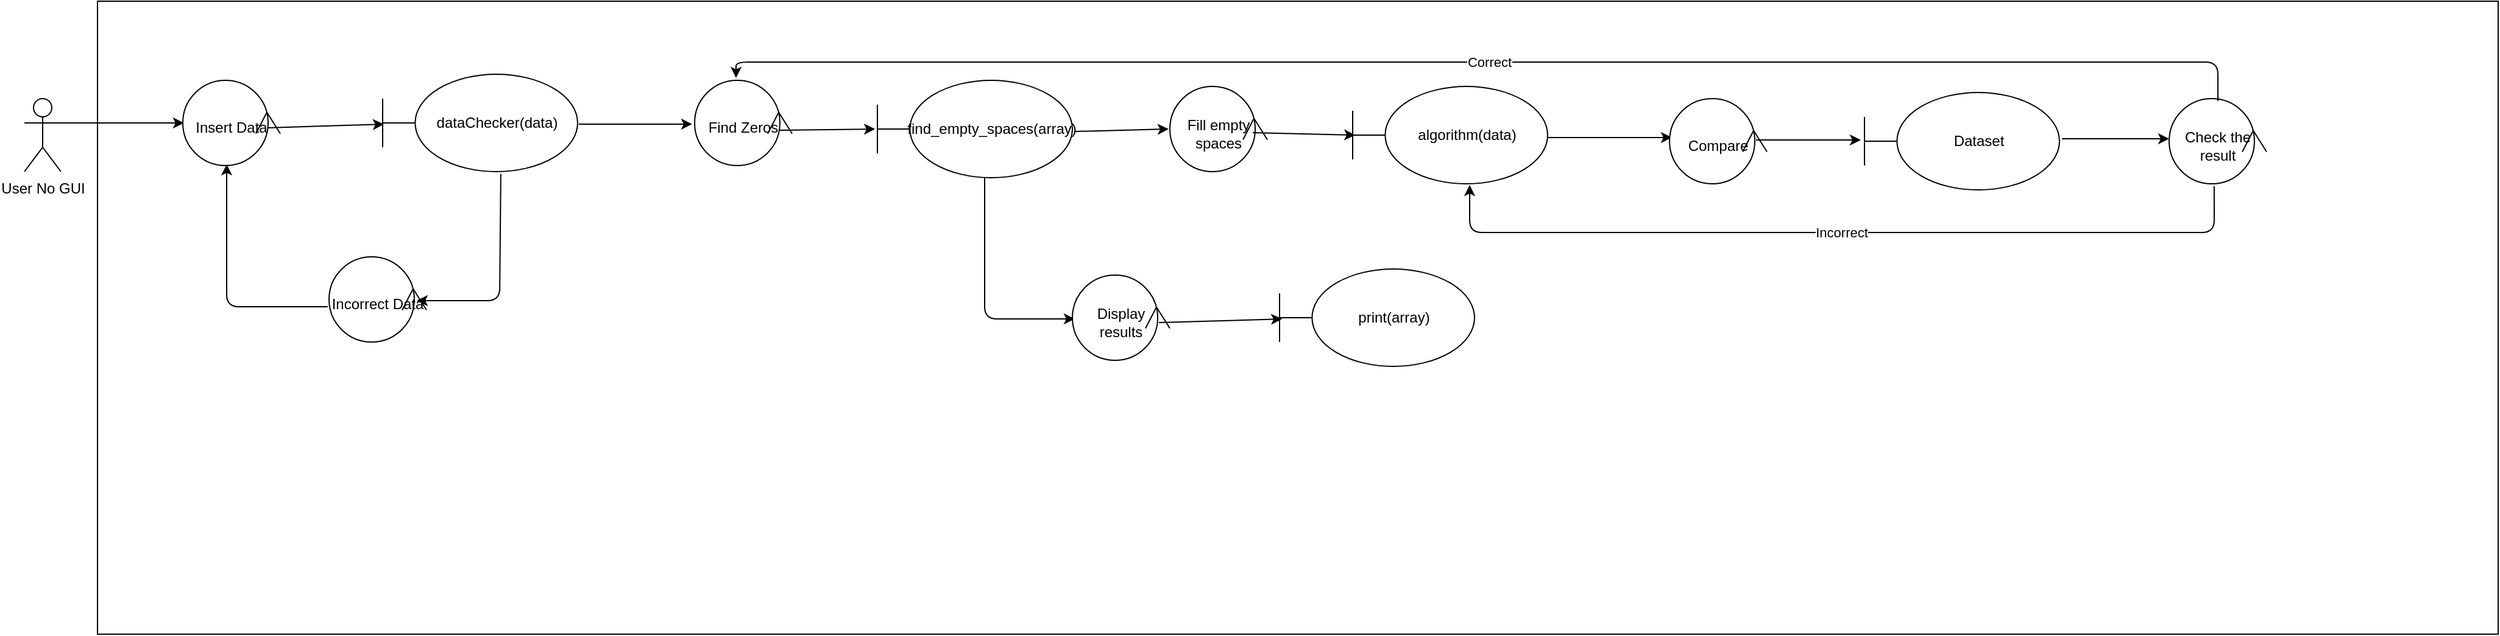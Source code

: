 <mxfile version="14.1.1" type="github">
  <diagram id="gI8m6C9c187NHEWIORXg" name="Page-1">
    <mxGraphModel dx="1422" dy="740" grid="1" gridSize="10" guides="1" tooltips="1" connect="1" arrows="1" fold="1" page="1" pageScale="1" pageWidth="827" pageHeight="1169" math="0" shadow="0">
      <root>
        <mxCell id="0" />
        <mxCell id="1" parent="0" />
        <mxCell id="W0wIh-QrFydrwNOZ_83b-1" value="User No GUI" style="shape=umlActor;verticalLabelPosition=bottom;verticalAlign=top;html=1;outlineConnect=0;" vertex="1" parent="1">
          <mxGeometry x="40" y="120" width="30" height="60" as="geometry" />
        </mxCell>
        <mxCell id="W0wIh-QrFydrwNOZ_83b-3" value="" style="endArrow=classic;html=1;" edge="1" parent="1" source="W0wIh-QrFydrwNOZ_83b-2">
          <mxGeometry width="50" height="50" relative="1" as="geometry">
            <mxPoint x="390" y="390" as="sourcePoint" />
            <mxPoint x="440" y="340" as="targetPoint" />
          </mxGeometry>
        </mxCell>
        <mxCell id="W0wIh-QrFydrwNOZ_83b-2" value="" style="rounded=0;whiteSpace=wrap;html=1;" vertex="1" parent="1">
          <mxGeometry x="100" y="40" width="1970" height="520" as="geometry" />
        </mxCell>
        <mxCell id="W0wIh-QrFydrwNOZ_83b-4" value="" style="endArrow=classic;html=1;exitX=1;exitY=0.333;exitDx=0;exitDy=0;exitPerimeter=0;entryX=0.5;entryY=0.988;entryDx=0;entryDy=0;entryPerimeter=0;" edge="1" parent="1" source="W0wIh-QrFydrwNOZ_83b-1" target="W0wIh-QrFydrwNOZ_83b-8">
          <mxGeometry width="50" height="50" relative="1" as="geometry">
            <mxPoint x="390" y="390" as="sourcePoint" />
            <mxPoint x="440" y="340" as="targetPoint" />
          </mxGeometry>
        </mxCell>
        <mxCell id="W0wIh-QrFydrwNOZ_83b-6" value="dataChecker(data)" style="shape=umlBoundary;whiteSpace=wrap;html=1;" vertex="1" parent="1">
          <mxGeometry x="334" y="100" width="160" height="80" as="geometry" />
        </mxCell>
        <mxCell id="W0wIh-QrFydrwNOZ_83b-8" value="Insert Data" style="ellipse;shape=umlControl;whiteSpace=wrap;html=1;direction=south;" vertex="1" parent="1">
          <mxGeometry x="170" y="105" width="80" height="70" as="geometry" />
        </mxCell>
        <mxCell id="W0wIh-QrFydrwNOZ_83b-9" value="" style="endArrow=classic;html=1;exitX=0.557;exitY=0.125;exitDx=0;exitDy=0;exitPerimeter=0;entryX=0.006;entryY=0.513;entryDx=0;entryDy=0;entryPerimeter=0;" edge="1" parent="1" source="W0wIh-QrFydrwNOZ_83b-8" target="W0wIh-QrFydrwNOZ_83b-6">
          <mxGeometry width="50" height="50" relative="1" as="geometry">
            <mxPoint x="330" y="220" as="sourcePoint" />
            <mxPoint x="450.96" y="220" as="targetPoint" />
          </mxGeometry>
        </mxCell>
        <mxCell id="W0wIh-QrFydrwNOZ_83b-10" value="" style="endArrow=classic;html=1;exitX=1.006;exitY=0.513;exitDx=0;exitDy=0;exitPerimeter=0;entryX=0.514;entryY=1.025;entryDx=0;entryDy=0;entryPerimeter=0;" edge="1" parent="1" source="W0wIh-QrFydrwNOZ_83b-6">
          <mxGeometry width="50" height="50" relative="1" as="geometry">
            <mxPoint x="660" y="170" as="sourcePoint" />
            <mxPoint x="588" y="140.98" as="targetPoint" />
          </mxGeometry>
        </mxCell>
        <mxCell id="W0wIh-QrFydrwNOZ_83b-12" value="Find Zeros" style="ellipse;shape=umlControl;whiteSpace=wrap;html=1;direction=south;" vertex="1" parent="1">
          <mxGeometry x="590" y="105" width="80" height="70" as="geometry" />
        </mxCell>
        <mxCell id="W0wIh-QrFydrwNOZ_83b-13" value="Dataset" style="shape=umlBoundary;whiteSpace=wrap;html=1;" vertex="1" parent="1">
          <mxGeometry x="1550" y="115" width="160" height="80" as="geometry" />
        </mxCell>
        <mxCell id="W0wIh-QrFydrwNOZ_83b-14" value="" style="endArrow=classic;html=1;exitX=0.606;exitY=1.025;exitDx=0;exitDy=0;exitPerimeter=0;entryX=0.514;entryY=0.1;entryDx=0;entryDy=0;entryPerimeter=0;" edge="1" parent="1" source="W0wIh-QrFydrwNOZ_83b-6" target="W0wIh-QrFydrwNOZ_83b-15">
          <mxGeometry width="50" height="50" relative="1" as="geometry">
            <mxPoint x="488.48" y="210.06" as="sourcePoint" />
            <mxPoint x="582" y="210" as="targetPoint" />
            <Array as="points">
              <mxPoint x="430" y="286" />
            </Array>
          </mxGeometry>
        </mxCell>
        <mxCell id="W0wIh-QrFydrwNOZ_83b-15" value="Incorrect Data" style="ellipse;shape=umlControl;whiteSpace=wrap;html=1;direction=south;" vertex="1" parent="1">
          <mxGeometry x="290" y="250" width="80" height="70" as="geometry" />
        </mxCell>
        <mxCell id="W0wIh-QrFydrwNOZ_83b-16" value="" style="endArrow=classic;html=1;exitX=0.586;exitY=1.013;exitDx=0;exitDy=0;exitPerimeter=0;entryX=0.986;entryY=0.55;entryDx=0;entryDy=0;entryPerimeter=0;" edge="1" parent="1" source="W0wIh-QrFydrwNOZ_83b-15" target="W0wIh-QrFydrwNOZ_83b-8">
          <mxGeometry width="50" height="50" relative="1" as="geometry">
            <mxPoint x="218.96" y="270" as="sourcePoint" />
            <mxPoint x="150" y="373.98" as="targetPoint" />
            <Array as="points">
              <mxPoint x="206" y="291" />
            </Array>
          </mxGeometry>
        </mxCell>
        <mxCell id="W0wIh-QrFydrwNOZ_83b-19" value="find_empty_spaces(array)" style="shape=umlBoundary;whiteSpace=wrap;html=1;" vertex="1" parent="1">
          <mxGeometry x="740" y="105" width="160" height="80" as="geometry" />
        </mxCell>
        <mxCell id="W0wIh-QrFydrwNOZ_83b-21" value="" style="endArrow=classic;html=1;exitX=1.013;exitY=0.525;exitDx=0;exitDy=0;exitPerimeter=0;entryX=0.5;entryY=1.013;entryDx=0;entryDy=0;entryPerimeter=0;" edge="1" parent="1" source="W0wIh-QrFydrwNOZ_83b-19" target="W0wIh-QrFydrwNOZ_83b-22">
          <mxGeometry width="50" height="50" relative="1" as="geometry">
            <mxPoint x="1380" y="162.98" as="sourcePoint" />
            <mxPoint x="1360" y="142" as="targetPoint" />
          </mxGeometry>
        </mxCell>
        <mxCell id="W0wIh-QrFydrwNOZ_83b-22" value="Fill empty spaces" style="ellipse;shape=umlControl;whiteSpace=wrap;html=1;direction=south;" vertex="1" parent="1">
          <mxGeometry x="980" y="110" width="80" height="70" as="geometry" />
        </mxCell>
        <mxCell id="W0wIh-QrFydrwNOZ_83b-23" value="" style="endArrow=classic;html=1;exitX=0.543;exitY=0.15;exitDx=0;exitDy=0;exitPerimeter=0;entryX=0.013;entryY=0.5;entryDx=0;entryDy=0;entryPerimeter=0;" edge="1" parent="1" source="W0wIh-QrFydrwNOZ_83b-22" target="W0wIh-QrFydrwNOZ_83b-24">
          <mxGeometry width="50" height="50" relative="1" as="geometry">
            <mxPoint x="1460" y="149.5" as="sourcePoint" />
            <mxPoint x="1517.92" y="149.5" as="targetPoint" />
          </mxGeometry>
        </mxCell>
        <mxCell id="W0wIh-QrFydrwNOZ_83b-24" value="algorithm(data)" style="shape=umlBoundary;whiteSpace=wrap;html=1;" vertex="1" parent="1">
          <mxGeometry x="1130" y="110" width="160" height="80" as="geometry" />
        </mxCell>
        <mxCell id="W0wIh-QrFydrwNOZ_83b-26" value="" style="endArrow=classic;html=1;exitX=0.586;exitY=0.125;exitDx=0;exitDy=0;exitPerimeter=0;entryX=-0.012;entryY=0.5;entryDx=0;entryDy=0;entryPerimeter=0;" edge="1" parent="1" source="W0wIh-QrFydrwNOZ_83b-12" target="W0wIh-QrFydrwNOZ_83b-19">
          <mxGeometry width="50" height="50" relative="1" as="geometry">
            <mxPoint x="710" y="220.06" as="sourcePoint" />
            <mxPoint x="803.04" y="220" as="targetPoint" />
          </mxGeometry>
        </mxCell>
        <mxCell id="W0wIh-QrFydrwNOZ_83b-27" value="" style="endArrow=classic;html=1;exitX=1;exitY=0.525;exitDx=0;exitDy=0;exitPerimeter=0;entryX=0.457;entryY=0.975;entryDx=0;entryDy=0;entryPerimeter=0;" edge="1" parent="1" source="W0wIh-QrFydrwNOZ_83b-24" target="W0wIh-QrFydrwNOZ_83b-28">
          <mxGeometry width="50" height="50" relative="1" as="geometry">
            <mxPoint x="1340" y="200.0" as="sourcePoint" />
            <mxPoint x="1424.08" y="201.99" as="targetPoint" />
          </mxGeometry>
        </mxCell>
        <mxCell id="W0wIh-QrFydrwNOZ_83b-28" value="Compare" style="ellipse;shape=umlControl;whiteSpace=wrap;html=1;direction=south;" vertex="1" parent="1">
          <mxGeometry x="1390" y="120" width="80" height="70" as="geometry" />
        </mxCell>
        <mxCell id="W0wIh-QrFydrwNOZ_83b-29" value="" style="endArrow=classic;html=1;exitX=0.486;exitY=0.113;exitDx=0;exitDy=0;exitPerimeter=0;entryX=-0.019;entryY=0.488;entryDx=0;entryDy=0;entryPerimeter=0;" edge="1" parent="1" source="W0wIh-QrFydrwNOZ_83b-28" target="W0wIh-QrFydrwNOZ_83b-13">
          <mxGeometry width="50" height="50" relative="1" as="geometry">
            <mxPoint x="1480" y="185.01" as="sourcePoint" />
            <mxPoint x="1582" y="185.0" as="targetPoint" />
          </mxGeometry>
        </mxCell>
        <mxCell id="W0wIh-QrFydrwNOZ_83b-30" value="Check the result" style="ellipse;shape=umlControl;whiteSpace=wrap;html=1;direction=south;" vertex="1" parent="1">
          <mxGeometry x="1800" y="120" width="80" height="70" as="geometry" />
        </mxCell>
        <mxCell id="W0wIh-QrFydrwNOZ_83b-31" value="" style="endArrow=classic;html=1;exitX=1.013;exitY=0.475;exitDx=0;exitDy=0;exitPerimeter=0;entryX=0.471;entryY=1;entryDx=0;entryDy=0;entryPerimeter=0;" edge="1" parent="1" source="W0wIh-QrFydrwNOZ_83b-13" target="W0wIh-QrFydrwNOZ_83b-30">
          <mxGeometry width="50" height="50" relative="1" as="geometry">
            <mxPoint x="1714" y="230" as="sourcePoint" />
            <mxPoint x="1800" y="230.02" as="targetPoint" />
          </mxGeometry>
        </mxCell>
        <mxCell id="W0wIh-QrFydrwNOZ_83b-32" value="Incorrect" style="endArrow=classic;html=1;exitX=1.029;exitY=0.538;exitDx=0;exitDy=0;exitPerimeter=0;entryX=0.6;entryY=1.013;entryDx=0;entryDy=0;entryPerimeter=0;" edge="1" parent="1" source="W0wIh-QrFydrwNOZ_83b-30" target="W0wIh-QrFydrwNOZ_83b-24">
          <mxGeometry width="50" height="50" relative="1" as="geometry">
            <mxPoint x="1792.08" y="270.03" as="sourcePoint" />
            <mxPoint x="1880" y="270.0" as="targetPoint" />
            <Array as="points">
              <mxPoint x="1837" y="230" />
              <mxPoint x="1226" y="230" />
            </Array>
          </mxGeometry>
        </mxCell>
        <mxCell id="W0wIh-QrFydrwNOZ_83b-35" value="Correct" style="endArrow=classic;html=1;exitX=0.029;exitY=0.5;exitDx=0;exitDy=0;exitPerimeter=0;entryX=-0.029;entryY=0.575;entryDx=0;entryDy=0;entryPerimeter=0;" edge="1" parent="1" source="W0wIh-QrFydrwNOZ_83b-30" target="W0wIh-QrFydrwNOZ_83b-12">
          <mxGeometry width="50" height="50" relative="1" as="geometry">
            <mxPoint x="1950" y="235" as="sourcePoint" />
            <mxPoint x="2000" y="185" as="targetPoint" />
            <Array as="points">
              <mxPoint x="1840" y="90" />
              <mxPoint x="624" y="90" />
            </Array>
          </mxGeometry>
        </mxCell>
        <mxCell id="W0wIh-QrFydrwNOZ_83b-38" value="" style="endArrow=classic;html=1;exitX=0.55;exitY=1;exitDx=0;exitDy=0;exitPerimeter=0;entryX=0.514;entryY=0.975;entryDx=0;entryDy=0;entryPerimeter=0;" edge="1" parent="1" source="W0wIh-QrFydrwNOZ_83b-19" target="W0wIh-QrFydrwNOZ_83b-39">
          <mxGeometry width="50" height="50" relative="1" as="geometry">
            <mxPoint x="900.0" y="222" as="sourcePoint" />
            <mxPoint x="977" y="220" as="targetPoint" />
            <Array as="points">
              <mxPoint x="828" y="301" />
            </Array>
          </mxGeometry>
        </mxCell>
        <mxCell id="W0wIh-QrFydrwNOZ_83b-39" value="Display results" style="ellipse;shape=umlControl;whiteSpace=wrap;html=1;direction=south;" vertex="1" parent="1">
          <mxGeometry x="900" y="265" width="80" height="70" as="geometry" />
        </mxCell>
        <mxCell id="W0wIh-QrFydrwNOZ_83b-40" value="print(array)" style="shape=umlBoundary;whiteSpace=wrap;html=1;" vertex="1" parent="1">
          <mxGeometry x="1070" y="260" width="160" height="80" as="geometry" />
        </mxCell>
        <mxCell id="W0wIh-QrFydrwNOZ_83b-42" value="" style="endArrow=classic;html=1;exitX=0.557;exitY=0.113;exitDx=0;exitDy=0;exitPerimeter=0;entryX=0.013;entryY=0.513;entryDx=0;entryDy=0;entryPerimeter=0;" edge="1" parent="1" source="W0wIh-QrFydrwNOZ_83b-39" target="W0wIh-QrFydrwNOZ_83b-40">
          <mxGeometry width="50" height="50" relative="1" as="geometry">
            <mxPoint x="1080" y="400" as="sourcePoint" />
            <mxPoint x="1130" y="350" as="targetPoint" />
          </mxGeometry>
        </mxCell>
      </root>
    </mxGraphModel>
  </diagram>
</mxfile>
